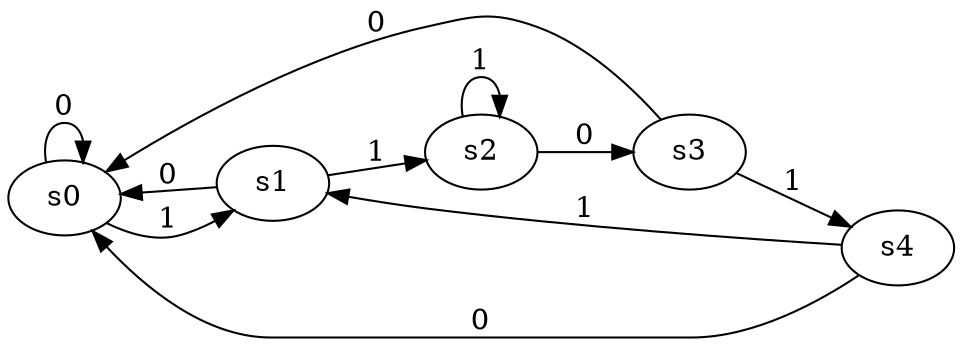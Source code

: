 digraph G {
  rankdir=LR;
  s0[];
  s1[];
  s2[];
  s3[];
  s4[];
  s0 -> s0[label="0"];
  s0 -> s1[label="1"];
  s1 -> s0[label="0"];
  s1 -> s2[label="1"];
  s2 -> s3[label="0"];
  s2 -> s2[label="1"];
  s3 -> s0[label="0"];
  s3 -> s4[label="1"];
  s4 -> s0[label="0"];
  s4 -> s1[label="1"];
}